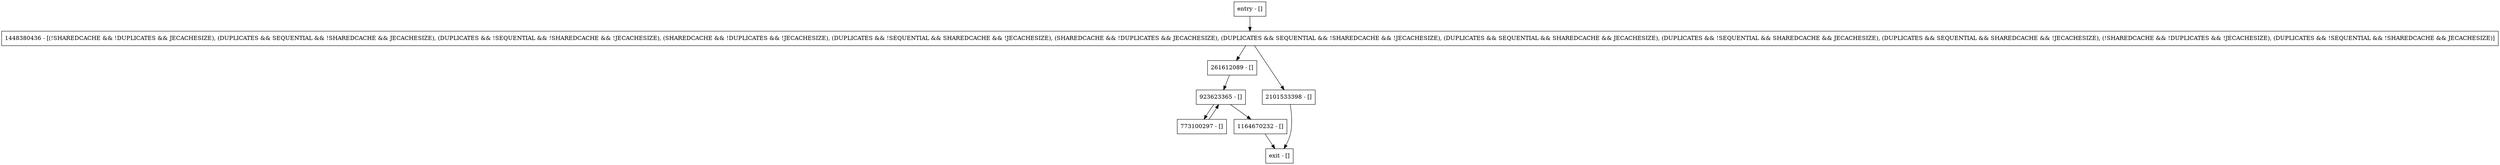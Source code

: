 digraph releaseNodeLadderLatches {
node [shape=record];
entry [label="entry - []"];
exit [label="exit - []"];
1448380436 [label="1448380436 - [(!SHAREDCACHE && !DUPLICATES && JECACHESIZE), (DUPLICATES && SEQUENTIAL && !SHAREDCACHE && JECACHESIZE), (DUPLICATES && !SEQUENTIAL && !SHAREDCACHE && !JECACHESIZE), (SHAREDCACHE && !DUPLICATES && !JECACHESIZE), (DUPLICATES && !SEQUENTIAL && SHAREDCACHE && !JECACHESIZE), (SHAREDCACHE && !DUPLICATES && JECACHESIZE), (DUPLICATES && SEQUENTIAL && !SHAREDCACHE && !JECACHESIZE), (DUPLICATES && SEQUENTIAL && SHAREDCACHE && JECACHESIZE), (DUPLICATES && !SEQUENTIAL && SHAREDCACHE && JECACHESIZE), (DUPLICATES && SEQUENTIAL && SHAREDCACHE && !JECACHESIZE), (!SHAREDCACHE && !DUPLICATES && !JECACHESIZE), (DUPLICATES && !SEQUENTIAL && !SHAREDCACHE && JECACHESIZE)]"];
923623365 [label="923623365 - []"];
773100297 [label="773100297 - []"];
261612089 [label="261612089 - []"];
1164670232 [label="1164670232 - []"];
2101533398 [label="2101533398 - []"];
entry;
exit;
entry -> 1448380436;
1448380436 -> 261612089;
1448380436 -> 2101533398;
923623365 -> 773100297;
923623365 -> 1164670232;
773100297 -> 923623365;
261612089 -> 923623365;
1164670232 -> exit;
2101533398 -> exit;
}
